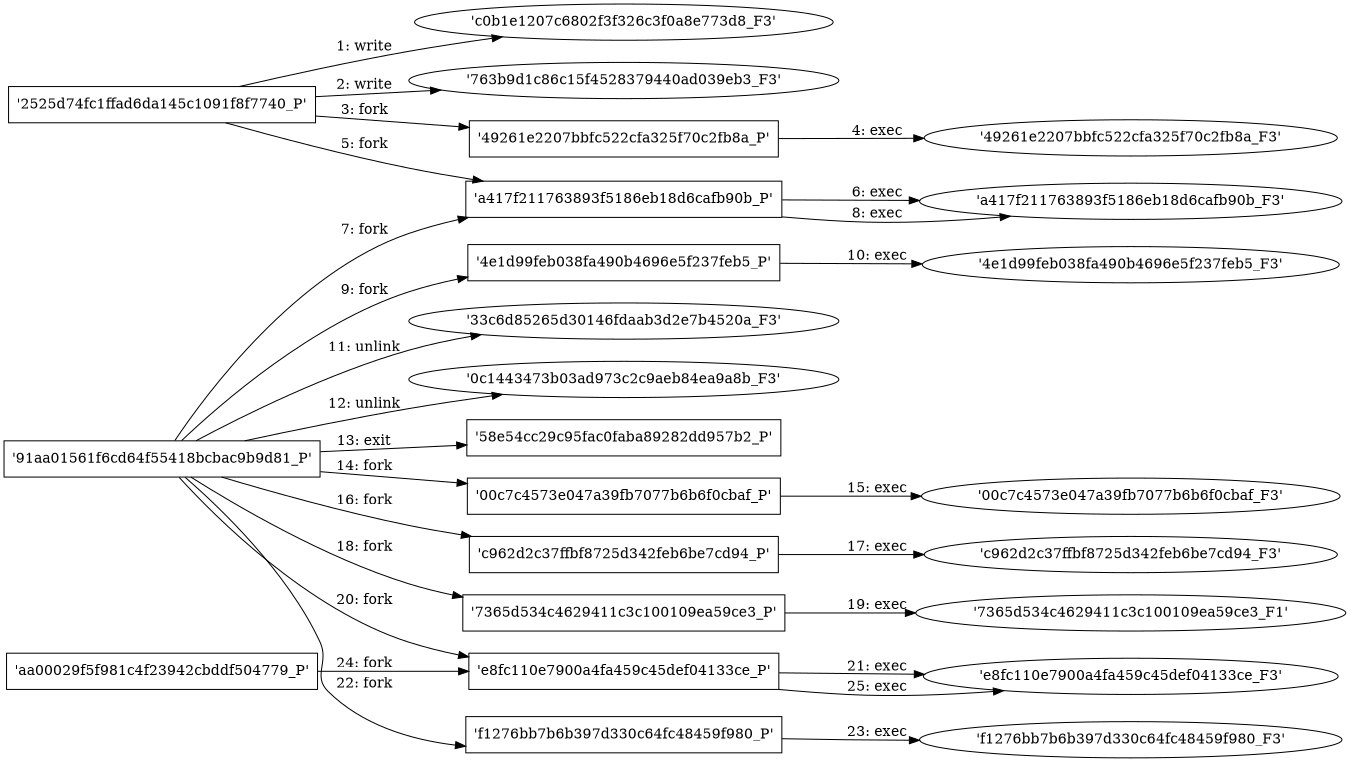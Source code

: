 digraph "D:\Learning\Paper\apt\基于CTI的攻击预警\Dataset\攻击图\ASGfromALLCTI\The Threat Landscape in Pakistan One of the Most Active in the World.dot" {
rankdir="LR"
size="9"
fixedsize="false"
splines="true"
nodesep=0.3
ranksep=0
fontsize=10
overlap="scalexy"
engine= "neato"
	"'c0b1e1207c6802f3f326c3f0a8e773d8_F3'" [node_type=file shape=ellipse]
	"'2525d74fc1ffad6da145c1091f8f7740_P'" [node_type=Process shape=box]
	"'2525d74fc1ffad6da145c1091f8f7740_P'" -> "'c0b1e1207c6802f3f326c3f0a8e773d8_F3'" [label="1: write"]
	"'763b9d1c86c15f4528379440ad039eb3_F3'" [node_type=file shape=ellipse]
	"'2525d74fc1ffad6da145c1091f8f7740_P'" [node_type=Process shape=box]
	"'2525d74fc1ffad6da145c1091f8f7740_P'" -> "'763b9d1c86c15f4528379440ad039eb3_F3'" [label="2: write"]
	"'2525d74fc1ffad6da145c1091f8f7740_P'" [node_type=Process shape=box]
	"'49261e2207bbfc522cfa325f70c2fb8a_P'" [node_type=Process shape=box]
	"'2525d74fc1ffad6da145c1091f8f7740_P'" -> "'49261e2207bbfc522cfa325f70c2fb8a_P'" [label="3: fork"]
	"'49261e2207bbfc522cfa325f70c2fb8a_P'" [node_type=Process shape=box]
	"'49261e2207bbfc522cfa325f70c2fb8a_F3'" [node_type=File shape=ellipse]
	"'49261e2207bbfc522cfa325f70c2fb8a_P'" -> "'49261e2207bbfc522cfa325f70c2fb8a_F3'" [label="4: exec"]
	"'2525d74fc1ffad6da145c1091f8f7740_P'" [node_type=Process shape=box]
	"'a417f211763893f5186eb18d6cafb90b_P'" [node_type=Process shape=box]
	"'2525d74fc1ffad6da145c1091f8f7740_P'" -> "'a417f211763893f5186eb18d6cafb90b_P'" [label="5: fork"]
	"'a417f211763893f5186eb18d6cafb90b_P'" [node_type=Process shape=box]
	"'a417f211763893f5186eb18d6cafb90b_F3'" [node_type=File shape=ellipse]
	"'a417f211763893f5186eb18d6cafb90b_P'" -> "'a417f211763893f5186eb18d6cafb90b_F3'" [label="6: exec"]
	"'91aa01561f6cd64f55418bcbac9b9d81_P'" [node_type=Process shape=box]
	"'a417f211763893f5186eb18d6cafb90b_P'" [node_type=Process shape=box]
	"'91aa01561f6cd64f55418bcbac9b9d81_P'" -> "'a417f211763893f5186eb18d6cafb90b_P'" [label="7: fork"]
	"'a417f211763893f5186eb18d6cafb90b_P'" [node_type=Process shape=box]
	"'a417f211763893f5186eb18d6cafb90b_F3'" [node_type=File shape=ellipse]
	"'a417f211763893f5186eb18d6cafb90b_P'" -> "'a417f211763893f5186eb18d6cafb90b_F3'" [label="8: exec"]
	"'91aa01561f6cd64f55418bcbac9b9d81_P'" [node_type=Process shape=box]
	"'4e1d99feb038fa490b4696e5f237feb5_P'" [node_type=Process shape=box]
	"'91aa01561f6cd64f55418bcbac9b9d81_P'" -> "'4e1d99feb038fa490b4696e5f237feb5_P'" [label="9: fork"]
	"'4e1d99feb038fa490b4696e5f237feb5_P'" [node_type=Process shape=box]
	"'4e1d99feb038fa490b4696e5f237feb5_F3'" [node_type=File shape=ellipse]
	"'4e1d99feb038fa490b4696e5f237feb5_P'" -> "'4e1d99feb038fa490b4696e5f237feb5_F3'" [label="10: exec"]
	"'33c6d85265d30146fdaab3d2e7b4520a_F3'" [node_type=file shape=ellipse]
	"'91aa01561f6cd64f55418bcbac9b9d81_P'" [node_type=Process shape=box]
	"'91aa01561f6cd64f55418bcbac9b9d81_P'" -> "'33c6d85265d30146fdaab3d2e7b4520a_F3'" [label="11: unlink"]
	"'0c1443473b03ad973c2c9aeb84ea9a8b_F3'" [node_type=file shape=ellipse]
	"'91aa01561f6cd64f55418bcbac9b9d81_P'" [node_type=Process shape=box]
	"'91aa01561f6cd64f55418bcbac9b9d81_P'" -> "'0c1443473b03ad973c2c9aeb84ea9a8b_F3'" [label="12: unlink"]
	"'91aa01561f6cd64f55418bcbac9b9d81_P'" [node_type=Process shape=box]
	"'58e54cc29c95fac0faba89282dd957b2_P'" [node_type=Process shape=box]
	"'91aa01561f6cd64f55418bcbac9b9d81_P'" -> "'58e54cc29c95fac0faba89282dd957b2_P'" [label="13: exit"]
	"'91aa01561f6cd64f55418bcbac9b9d81_P'" [node_type=Process shape=box]
	"'00c7c4573e047a39fb7077b6b6f0cbaf_P'" [node_type=Process shape=box]
	"'91aa01561f6cd64f55418bcbac9b9d81_P'" -> "'00c7c4573e047a39fb7077b6b6f0cbaf_P'" [label="14: fork"]
	"'00c7c4573e047a39fb7077b6b6f0cbaf_P'" [node_type=Process shape=box]
	"'00c7c4573e047a39fb7077b6b6f0cbaf_F3'" [node_type=File shape=ellipse]
	"'00c7c4573e047a39fb7077b6b6f0cbaf_P'" -> "'00c7c4573e047a39fb7077b6b6f0cbaf_F3'" [label="15: exec"]
	"'91aa01561f6cd64f55418bcbac9b9d81_P'" [node_type=Process shape=box]
	"'c962d2c37ffbf8725d342feb6be7cd94_P'" [node_type=Process shape=box]
	"'91aa01561f6cd64f55418bcbac9b9d81_P'" -> "'c962d2c37ffbf8725d342feb6be7cd94_P'" [label="16: fork"]
	"'c962d2c37ffbf8725d342feb6be7cd94_P'" [node_type=Process shape=box]
	"'c962d2c37ffbf8725d342feb6be7cd94_F3'" [node_type=File shape=ellipse]
	"'c962d2c37ffbf8725d342feb6be7cd94_P'" -> "'c962d2c37ffbf8725d342feb6be7cd94_F3'" [label="17: exec"]
	"'91aa01561f6cd64f55418bcbac9b9d81_P'" [node_type=Process shape=box]
	"'7365d534c4629411c3c100109ea59ce3_P'" [node_type=Process shape=box]
	"'91aa01561f6cd64f55418bcbac9b9d81_P'" -> "'7365d534c4629411c3c100109ea59ce3_P'" [label="18: fork"]
	"'7365d534c4629411c3c100109ea59ce3_P'" [node_type=Process shape=box]
	"'7365d534c4629411c3c100109ea59ce3_F1'" [node_type=File shape=ellipse]
	"'7365d534c4629411c3c100109ea59ce3_P'" -> "'7365d534c4629411c3c100109ea59ce3_F1'" [label="19: exec"]
	"'91aa01561f6cd64f55418bcbac9b9d81_P'" [node_type=Process shape=box]
	"'e8fc110e7900a4fa459c45def04133ce_P'" [node_type=Process shape=box]
	"'91aa01561f6cd64f55418bcbac9b9d81_P'" -> "'e8fc110e7900a4fa459c45def04133ce_P'" [label="20: fork"]
	"'e8fc110e7900a4fa459c45def04133ce_P'" [node_type=Process shape=box]
	"'e8fc110e7900a4fa459c45def04133ce_F3'" [node_type=File shape=ellipse]
	"'e8fc110e7900a4fa459c45def04133ce_P'" -> "'e8fc110e7900a4fa459c45def04133ce_F3'" [label="21: exec"]
	"'91aa01561f6cd64f55418bcbac9b9d81_P'" [node_type=Process shape=box]
	"'f1276bb7b6b397d330c64fc48459f980_P'" [node_type=Process shape=box]
	"'91aa01561f6cd64f55418bcbac9b9d81_P'" -> "'f1276bb7b6b397d330c64fc48459f980_P'" [label="22: fork"]
	"'f1276bb7b6b397d330c64fc48459f980_P'" [node_type=Process shape=box]
	"'f1276bb7b6b397d330c64fc48459f980_F3'" [node_type=File shape=ellipse]
	"'f1276bb7b6b397d330c64fc48459f980_P'" -> "'f1276bb7b6b397d330c64fc48459f980_F3'" [label="23: exec"]
	"'aa00029f5f981c4f23942cbddf504779_P'" [node_type=Process shape=box]
	"'e8fc110e7900a4fa459c45def04133ce_P'" [node_type=Process shape=box]
	"'aa00029f5f981c4f23942cbddf504779_P'" -> "'e8fc110e7900a4fa459c45def04133ce_P'" [label="24: fork"]
	"'e8fc110e7900a4fa459c45def04133ce_P'" [node_type=Process shape=box]
	"'e8fc110e7900a4fa459c45def04133ce_F3'" [node_type=File shape=ellipse]
	"'e8fc110e7900a4fa459c45def04133ce_P'" -> "'e8fc110e7900a4fa459c45def04133ce_F3'" [label="25: exec"]
}
